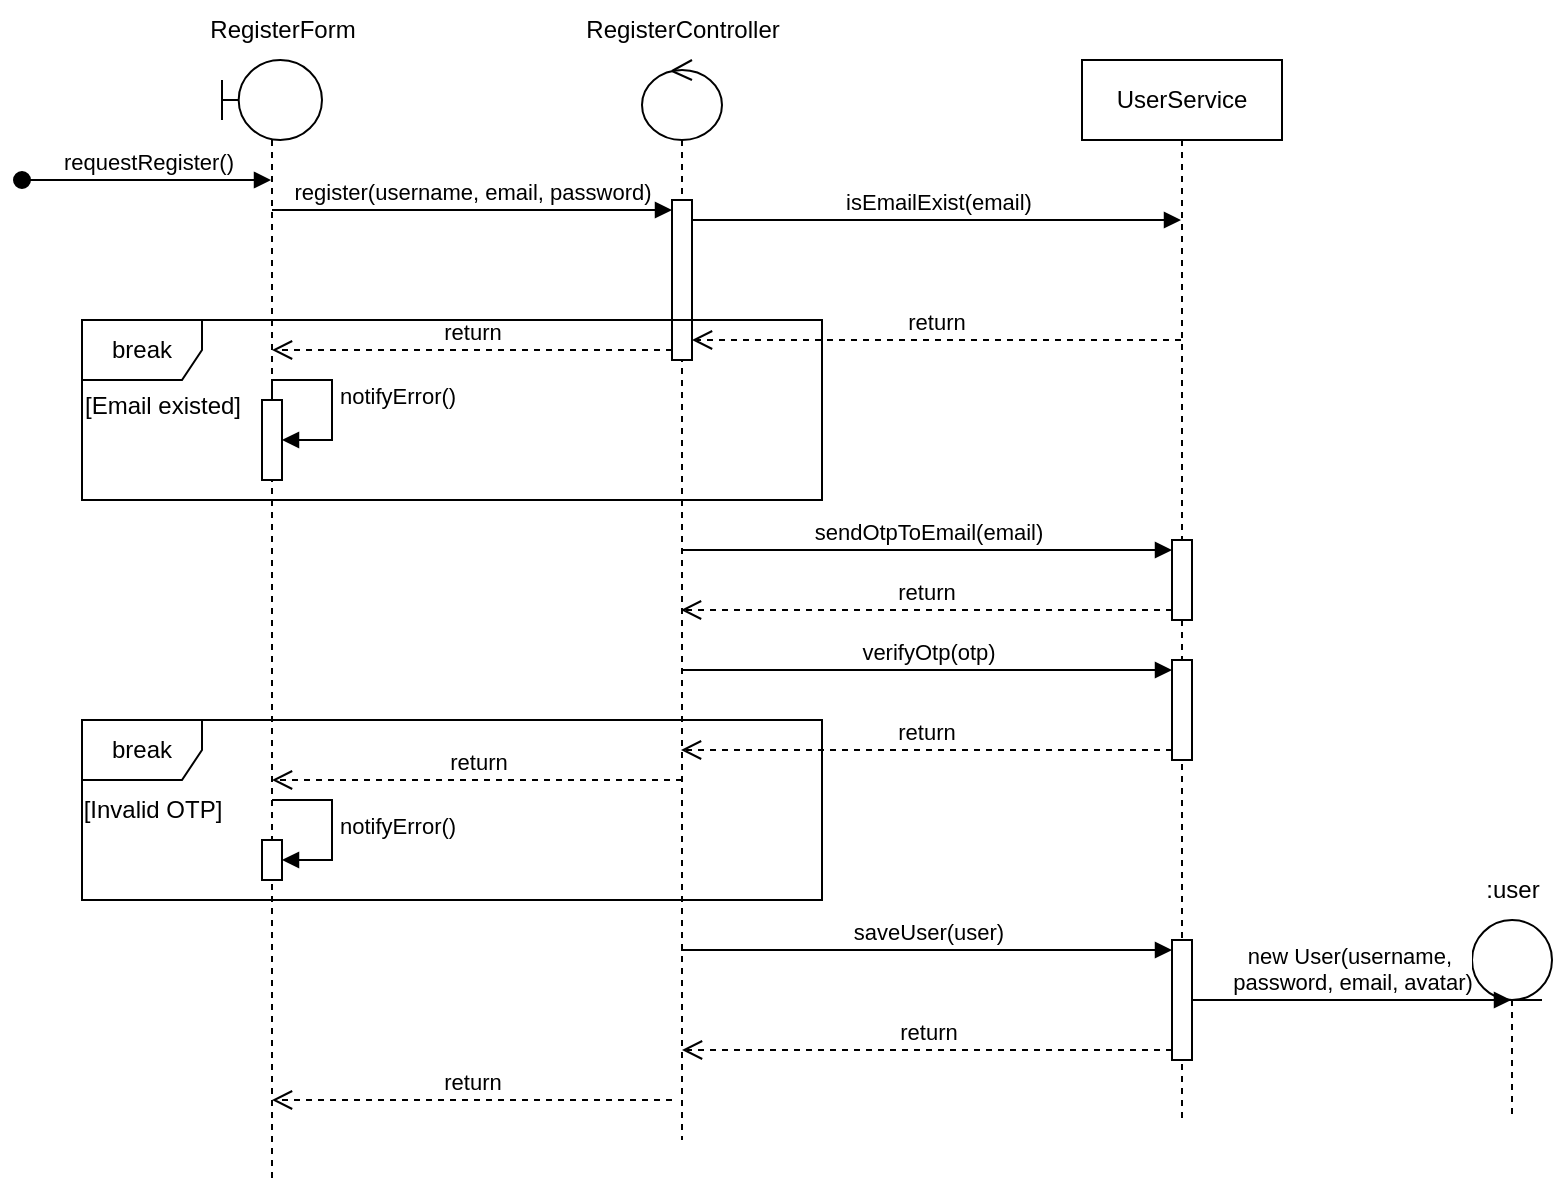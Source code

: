 <mxfile version="24.5.1" type="device">
  <diagram name="Page-1" id="2YBvvXClWsGukQMizWep">
    <mxGraphModel dx="794" dy="511" grid="1" gridSize="10" guides="1" tooltips="1" connect="1" arrows="1" fold="1" page="1" pageScale="1" pageWidth="850" pageHeight="1100" math="0" shadow="0">
      <root>
        <mxCell id="0" />
        <mxCell id="1" parent="0" />
        <mxCell id="SfZaxB4F-c98HGeVXvhZ-4" value="" style="shape=umlLifeline;perimeter=lifelinePerimeter;whiteSpace=wrap;html=1;container=1;dropTarget=0;collapsible=0;recursiveResize=0;outlineConnect=0;portConstraint=eastwest;newEdgeStyle={&quot;curved&quot;:0,&quot;rounded&quot;:0};participant=umlBoundary;" parent="1" vertex="1">
          <mxGeometry x="180" y="40" width="50" height="560" as="geometry" />
        </mxCell>
        <mxCell id="SfZaxB4F-c98HGeVXvhZ-5" value="RegisterForm" style="text;html=1;align=center;verticalAlign=middle;resizable=0;points=[];autosize=1;strokeColor=none;fillColor=none;" parent="1" vertex="1">
          <mxGeometry x="160" y="10" width="100" height="30" as="geometry" />
        </mxCell>
        <mxCell id="SfZaxB4F-c98HGeVXvhZ-6" value="requestRegister()" style="html=1;verticalAlign=bottom;startArrow=oval;startFill=1;endArrow=block;startSize=8;curved=0;rounded=0;" parent="1" target="SfZaxB4F-c98HGeVXvhZ-4" edge="1">
          <mxGeometry width="60" relative="1" as="geometry">
            <mxPoint x="80" y="100" as="sourcePoint" />
            <mxPoint x="200" y="100" as="targetPoint" />
          </mxGeometry>
        </mxCell>
        <mxCell id="SfZaxB4F-c98HGeVXvhZ-7" value="" style="shape=umlLifeline;perimeter=lifelinePerimeter;whiteSpace=wrap;html=1;container=1;dropTarget=0;collapsible=0;recursiveResize=0;outlineConnect=0;portConstraint=eastwest;newEdgeStyle={&quot;curved&quot;:0,&quot;rounded&quot;:0};participant=umlControl;" parent="1" vertex="1">
          <mxGeometry x="390" y="40" width="40" height="540" as="geometry" />
        </mxCell>
        <mxCell id="SfZaxB4F-c98HGeVXvhZ-9" value="" style="html=1;points=[[0,0,0,0,5],[0,1,0,0,-5],[1,0,0,0,5],[1,1,0,0,-5]];perimeter=orthogonalPerimeter;outlineConnect=0;targetShapes=umlLifeline;portConstraint=eastwest;newEdgeStyle={&quot;curved&quot;:0,&quot;rounded&quot;:0};" parent="SfZaxB4F-c98HGeVXvhZ-7" vertex="1">
          <mxGeometry x="15" y="70" width="10" height="80" as="geometry" />
        </mxCell>
        <mxCell id="SfZaxB4F-c98HGeVXvhZ-8" value="RegisterController" style="text;html=1;align=center;verticalAlign=middle;resizable=0;points=[];autosize=1;strokeColor=none;fillColor=none;" parent="1" vertex="1">
          <mxGeometry x="350" y="10" width="120" height="30" as="geometry" />
        </mxCell>
        <mxCell id="SfZaxB4F-c98HGeVXvhZ-10" value="register(username, email, password)" style="html=1;verticalAlign=bottom;endArrow=block;curved=0;rounded=0;entryX=0;entryY=0;entryDx=0;entryDy=5;" parent="1" source="SfZaxB4F-c98HGeVXvhZ-4" target="SfZaxB4F-c98HGeVXvhZ-9" edge="1">
          <mxGeometry relative="1" as="geometry">
            <mxPoint x="295" y="115" as="sourcePoint" />
          </mxGeometry>
        </mxCell>
        <mxCell id="SfZaxB4F-c98HGeVXvhZ-11" value="return" style="html=1;verticalAlign=bottom;endArrow=open;dashed=1;endSize=8;curved=0;rounded=0;exitX=0;exitY=1;exitDx=0;exitDy=-5;" parent="1" source="SfZaxB4F-c98HGeVXvhZ-9" target="SfZaxB4F-c98HGeVXvhZ-4" edge="1">
          <mxGeometry relative="1" as="geometry">
            <mxPoint x="295" y="185" as="targetPoint" />
          </mxGeometry>
        </mxCell>
        <mxCell id="SfZaxB4F-c98HGeVXvhZ-15" value="isEmailExist(email)" style="html=1;verticalAlign=bottom;endArrow=block;curved=0;rounded=0;" parent="1" edge="1">
          <mxGeometry relative="1" as="geometry">
            <mxPoint x="415" y="120" as="sourcePoint" />
            <mxPoint x="659.5" y="120" as="targetPoint" />
          </mxGeometry>
        </mxCell>
        <mxCell id="SfZaxB4F-c98HGeVXvhZ-16" value="return" style="html=1;verticalAlign=bottom;endArrow=open;dashed=1;endSize=8;curved=0;rounded=0;" parent="1" edge="1">
          <mxGeometry relative="1" as="geometry">
            <mxPoint x="415" y="180" as="targetPoint" />
            <mxPoint x="659.5" y="180" as="sourcePoint" />
          </mxGeometry>
        </mxCell>
        <mxCell id="SfZaxB4F-c98HGeVXvhZ-17" value="break" style="shape=umlFrame;whiteSpace=wrap;html=1;pointerEvents=0;" parent="1" vertex="1">
          <mxGeometry x="110" y="170" width="370" height="90" as="geometry" />
        </mxCell>
        <mxCell id="SfZaxB4F-c98HGeVXvhZ-18" value="[Email existed]" style="text;html=1;align=center;verticalAlign=middle;resizable=0;points=[];autosize=1;strokeColor=none;fillColor=none;" parent="1" vertex="1">
          <mxGeometry x="100" y="198" width="100" height="30" as="geometry" />
        </mxCell>
        <mxCell id="SfZaxB4F-c98HGeVXvhZ-21" value="" style="html=1;points=[[0,0,0,0,5],[0,1,0,0,-5],[1,0,0,0,5],[1,1,0,0,-5]];perimeter=orthogonalPerimeter;outlineConnect=0;targetShapes=umlLifeline;portConstraint=eastwest;newEdgeStyle={&quot;curved&quot;:0,&quot;rounded&quot;:0};" parent="1" vertex="1">
          <mxGeometry x="200" y="210" width="10" height="40" as="geometry" />
        </mxCell>
        <mxCell id="SfZaxB4F-c98HGeVXvhZ-22" value="notifyError()" style="html=1;align=left;spacingLeft=2;endArrow=block;rounded=0;edgeStyle=orthogonalEdgeStyle;curved=0;rounded=0;" parent="1" source="SfZaxB4F-c98HGeVXvhZ-21" target="SfZaxB4F-c98HGeVXvhZ-21" edge="1">
          <mxGeometry relative="1" as="geometry">
            <mxPoint x="205" y="230" as="sourcePoint" />
            <Array as="points">
              <mxPoint x="205" y="200" />
              <mxPoint x="235" y="200" />
              <mxPoint x="235" y="230" />
            </Array>
          </mxGeometry>
        </mxCell>
        <mxCell id="SfZaxB4F-c98HGeVXvhZ-26" value="&lt;span style=&quot;text-wrap: nowrap;&quot;&gt;UserService&lt;/span&gt;" style="shape=umlLifeline;perimeter=lifelinePerimeter;whiteSpace=wrap;html=1;container=1;dropTarget=0;collapsible=0;recursiveResize=0;outlineConnect=0;portConstraint=eastwest;newEdgeStyle={&quot;curved&quot;:0,&quot;rounded&quot;:0};" parent="1" vertex="1">
          <mxGeometry x="610" y="40" width="100" height="530" as="geometry" />
        </mxCell>
        <mxCell id="SfZaxB4F-c98HGeVXvhZ-24" value="verifyOtp(otp)" style="html=1;verticalAlign=bottom;endArrow=block;curved=0;rounded=0;entryX=0;entryY=0;entryDx=0;entryDy=5;" parent="SfZaxB4F-c98HGeVXvhZ-26" target="SfZaxB4F-c98HGeVXvhZ-23" edge="1">
          <mxGeometry x="0.002" relative="1" as="geometry">
            <mxPoint x="-200.5" y="305" as="sourcePoint" />
            <mxPoint as="offset" />
          </mxGeometry>
        </mxCell>
        <mxCell id="SfZaxB4F-c98HGeVXvhZ-25" value="return" style="html=1;verticalAlign=bottom;endArrow=open;dashed=1;endSize=8;curved=0;rounded=0;exitX=0;exitY=1;exitDx=0;exitDy=-5;" parent="SfZaxB4F-c98HGeVXvhZ-26" source="SfZaxB4F-c98HGeVXvhZ-23" edge="1">
          <mxGeometry relative="1" as="geometry">
            <mxPoint x="-200.5" y="345" as="targetPoint" />
          </mxGeometry>
        </mxCell>
        <mxCell id="SfZaxB4F-c98HGeVXvhZ-23" value="" style="html=1;points=[[0,0,0,0,5],[0,1,0,0,-5],[1,0,0,0,5],[1,1,0,0,-5]];perimeter=orthogonalPerimeter;outlineConnect=0;targetShapes=umlLifeline;portConstraint=eastwest;newEdgeStyle={&quot;curved&quot;:0,&quot;rounded&quot;:0};" parent="SfZaxB4F-c98HGeVXvhZ-26" vertex="1">
          <mxGeometry x="45" y="300" width="10" height="50" as="geometry" />
        </mxCell>
        <mxCell id="SfZaxB4F-c98HGeVXvhZ-30" value="" style="html=1;points=[[0,0,0,0,5],[0,1,0,0,-5],[1,0,0,0,5],[1,1,0,0,-5]];perimeter=orthogonalPerimeter;outlineConnect=0;targetShapes=umlLifeline;portConstraint=eastwest;newEdgeStyle={&quot;curved&quot;:0,&quot;rounded&quot;:0};" parent="SfZaxB4F-c98HGeVXvhZ-26" vertex="1">
          <mxGeometry x="45" y="240" width="10" height="40" as="geometry" />
        </mxCell>
        <mxCell id="SfZaxB4F-c98HGeVXvhZ-28" value="sendOtpToEmail(email)" style="html=1;verticalAlign=bottom;endArrow=block;curved=0;rounded=0;entryX=0;entryY=0;entryDx=0;entryDy=5;" parent="SfZaxB4F-c98HGeVXvhZ-26" target="SfZaxB4F-c98HGeVXvhZ-30" edge="1">
          <mxGeometry relative="1" as="geometry">
            <mxPoint x="-200.5" y="245" as="sourcePoint" />
          </mxGeometry>
        </mxCell>
        <mxCell id="SfZaxB4F-c98HGeVXvhZ-29" value="return" style="html=1;verticalAlign=bottom;endArrow=open;dashed=1;endSize=8;curved=0;rounded=0;exitX=0;exitY=1;exitDx=0;exitDy=-5;" parent="SfZaxB4F-c98HGeVXvhZ-26" source="SfZaxB4F-c98HGeVXvhZ-30" edge="1">
          <mxGeometry relative="1" as="geometry">
            <mxPoint x="-200.5" y="275" as="targetPoint" />
          </mxGeometry>
        </mxCell>
        <mxCell id="SfZaxB4F-c98HGeVXvhZ-37" value="" style="html=1;points=[[0,0,0,0,5],[0,1,0,0,-5],[1,0,0,0,5],[1,1,0,0,-5]];perimeter=orthogonalPerimeter;outlineConnect=0;targetShapes=umlLifeline;portConstraint=eastwest;newEdgeStyle={&quot;curved&quot;:0,&quot;rounded&quot;:0};" parent="SfZaxB4F-c98HGeVXvhZ-26" vertex="1">
          <mxGeometry x="45" y="440" width="10" height="60" as="geometry" />
        </mxCell>
        <mxCell id="SfZaxB4F-c98HGeVXvhZ-38" value="saveUser(user)" style="html=1;verticalAlign=bottom;endArrow=block;curved=0;rounded=0;entryX=0;entryY=0;entryDx=0;entryDy=5;" parent="SfZaxB4F-c98HGeVXvhZ-26" target="SfZaxB4F-c98HGeVXvhZ-37" edge="1">
          <mxGeometry relative="1" as="geometry">
            <mxPoint x="-200.5" y="445" as="sourcePoint" />
          </mxGeometry>
        </mxCell>
        <mxCell id="SfZaxB4F-c98HGeVXvhZ-31" value="return" style="html=1;verticalAlign=bottom;endArrow=open;dashed=1;endSize=8;curved=0;rounded=0;" parent="1" target="SfZaxB4F-c98HGeVXvhZ-4" edge="1">
          <mxGeometry relative="1" as="geometry">
            <mxPoint x="410" y="400" as="sourcePoint" />
            <mxPoint x="330" y="400" as="targetPoint" />
          </mxGeometry>
        </mxCell>
        <mxCell id="SfZaxB4F-c98HGeVXvhZ-32" value="break" style="shape=umlFrame;whiteSpace=wrap;html=1;pointerEvents=0;" parent="1" vertex="1">
          <mxGeometry x="110" y="370" width="370" height="90" as="geometry" />
        </mxCell>
        <mxCell id="SfZaxB4F-c98HGeVXvhZ-33" value="[Invalid OTP]" style="text;html=1;align=center;verticalAlign=middle;resizable=0;points=[];autosize=1;strokeColor=none;fillColor=none;" parent="1" vertex="1">
          <mxGeometry x="100" y="400" width="90" height="30" as="geometry" />
        </mxCell>
        <mxCell id="SfZaxB4F-c98HGeVXvhZ-34" value="" style="html=1;points=[[0,0,0,0,5],[0,1,0,0,-5],[1,0,0,0,5],[1,1,0,0,-5]];perimeter=orthogonalPerimeter;outlineConnect=0;targetShapes=umlLifeline;portConstraint=eastwest;newEdgeStyle={&quot;curved&quot;:0,&quot;rounded&quot;:0};" parent="1" vertex="1">
          <mxGeometry x="200" y="430" width="10" height="20" as="geometry" />
        </mxCell>
        <mxCell id="SfZaxB4F-c98HGeVXvhZ-35" value="notifyError()" style="html=1;align=left;spacingLeft=2;endArrow=block;rounded=0;edgeStyle=orthogonalEdgeStyle;curved=0;rounded=0;" parent="1" target="SfZaxB4F-c98HGeVXvhZ-34" edge="1">
          <mxGeometry relative="1" as="geometry">
            <mxPoint x="205" y="410" as="sourcePoint" />
            <Array as="points">
              <mxPoint x="235" y="440" />
            </Array>
          </mxGeometry>
        </mxCell>
        <mxCell id="SfZaxB4F-c98HGeVXvhZ-36" value="" style="shape=umlLifeline;perimeter=lifelinePerimeter;whiteSpace=wrap;html=1;container=1;dropTarget=0;collapsible=0;recursiveResize=0;outlineConnect=0;portConstraint=eastwest;newEdgeStyle={&quot;curved&quot;:0,&quot;rounded&quot;:0};participant=umlEntity;" parent="1" vertex="1">
          <mxGeometry x="805" y="470" width="40" height="100" as="geometry" />
        </mxCell>
        <mxCell id="SfZaxB4F-c98HGeVXvhZ-41" value="new User(username,&amp;nbsp;&lt;div&gt;password, email, avatar)&lt;/div&gt;" style="html=1;verticalAlign=bottom;endArrow=block;curved=0;rounded=0;" parent="1" source="SfZaxB4F-c98HGeVXvhZ-37" target="SfZaxB4F-c98HGeVXvhZ-36" edge="1">
          <mxGeometry x="0.003" width="80" relative="1" as="geometry">
            <mxPoint x="660" y="500" as="sourcePoint" />
            <mxPoint x="880" y="500" as="targetPoint" />
            <mxPoint as="offset" />
          </mxGeometry>
        </mxCell>
        <mxCell id="SfZaxB4F-c98HGeVXvhZ-42" value=":user" style="text;html=1;align=center;verticalAlign=middle;resizable=0;points=[];autosize=1;strokeColor=none;fillColor=none;" parent="1" vertex="1">
          <mxGeometry x="800" y="440" width="50" height="30" as="geometry" />
        </mxCell>
        <mxCell id="SfZaxB4F-c98HGeVXvhZ-39" value="return" style="html=1;verticalAlign=bottom;endArrow=open;dashed=1;endSize=8;curved=0;rounded=0;exitX=0;exitY=1;exitDx=0;exitDy=-5;" parent="1" source="SfZaxB4F-c98HGeVXvhZ-37" target="SfZaxB4F-c98HGeVXvhZ-7" edge="1">
          <mxGeometry relative="1" as="geometry">
            <mxPoint x="409.5" y="515" as="targetPoint" />
          </mxGeometry>
        </mxCell>
        <mxCell id="nqegnbdxDM7165vpGogu-1" value="return" style="html=1;verticalAlign=bottom;endArrow=open;dashed=1;endSize=8;curved=0;rounded=0;" edge="1" parent="1" target="SfZaxB4F-c98HGeVXvhZ-4">
          <mxGeometry relative="1" as="geometry">
            <mxPoint x="405" y="560" as="sourcePoint" />
            <mxPoint x="200" y="560" as="targetPoint" />
          </mxGeometry>
        </mxCell>
      </root>
    </mxGraphModel>
  </diagram>
</mxfile>
